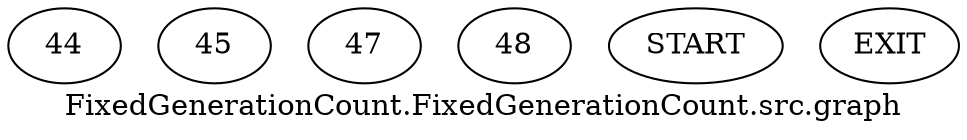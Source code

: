 /* --------------------------------------------------- */
/* Generated by Dr. Garbage Control Flow Graph Factory */
/* http://www.drgarbage.com                            */
/* Version: 4.5.0.201508311741                         */
/* Retrieved on: 2020-01-06 19:01:12.155               */
/* --------------------------------------------------- */
digraph "FixedGenerationCount.FixedGenerationCount.src.graph" {
 graph [label="FixedGenerationCount.FixedGenerationCount.src.graph"];
 4 [label="44" ]
 5 [label="45" ]
 6 [label="47" ]
 7 [label="48" ]
 8 [label="START" ]
 9 [label="EXIT" ]
 8  4
 4  5
 4  6
 5  9
 6  9
}
